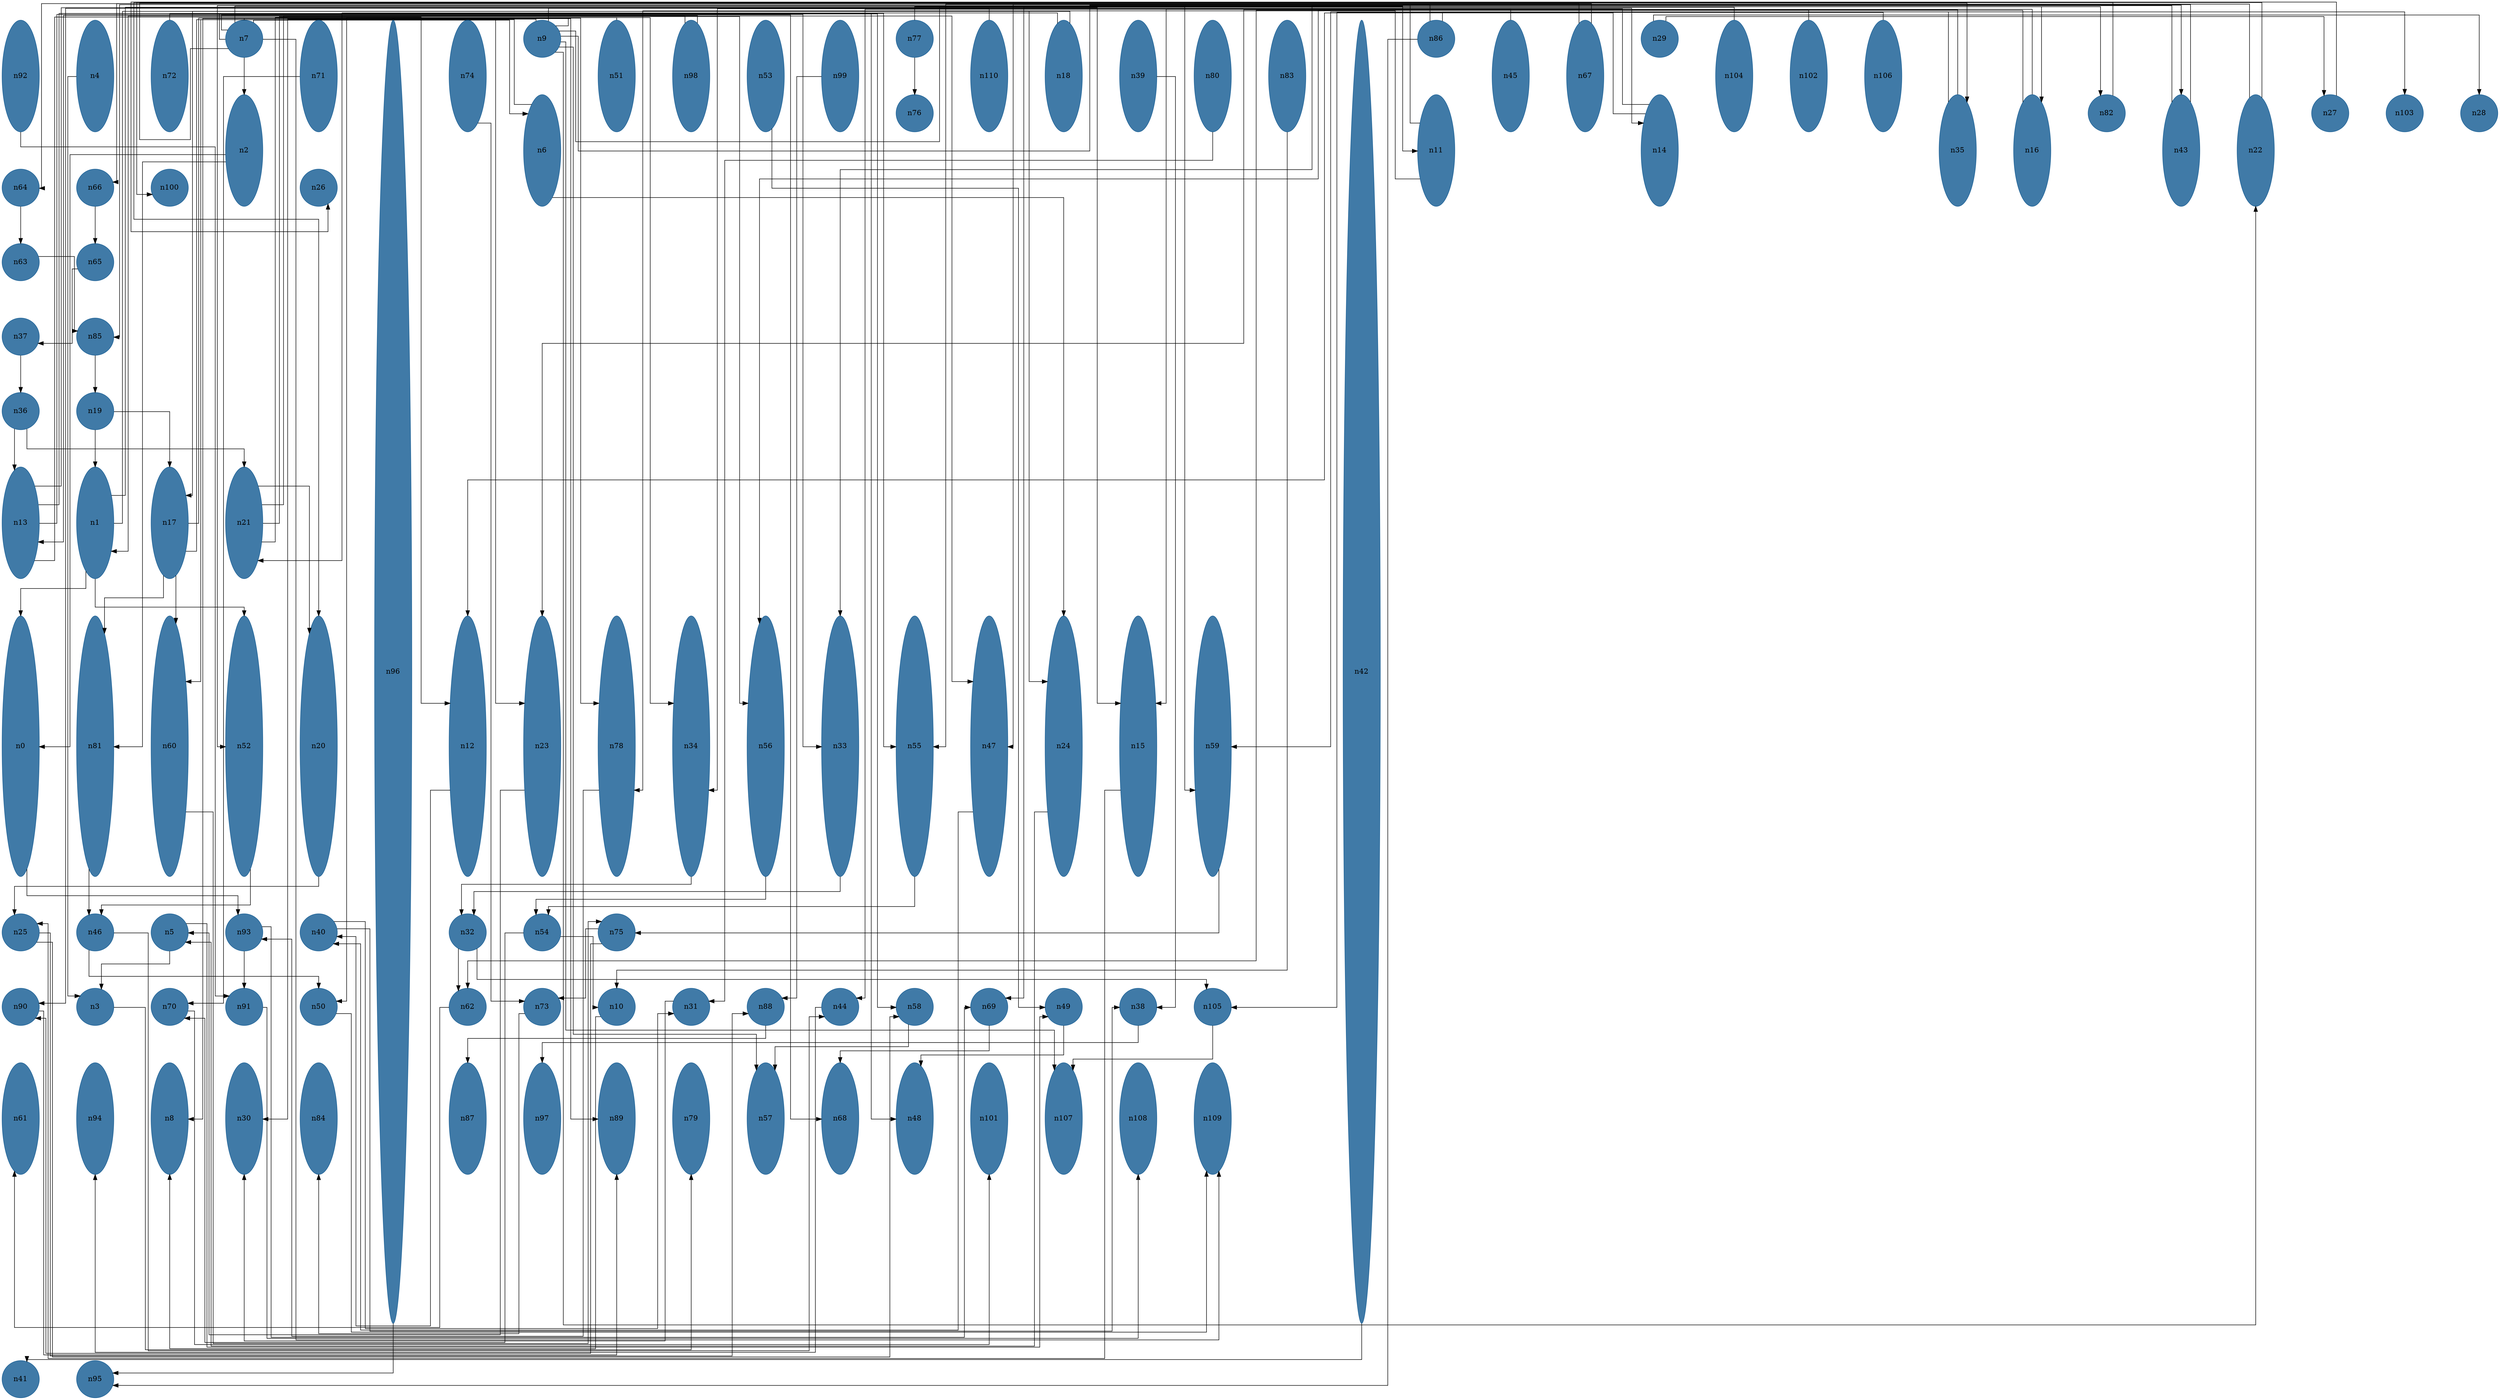 //do not use DOT to generate pdf use NEATO or FDP
digraph{
layout="neato";
splines="ortho";
n92[shape="ellipse", style="filled", color="#004E8ABF", pos="0,37!", height="3", width="1"];
n92 -> n91;
n4[shape="ellipse", style="filled", color="#004E8ABF", pos="2,37!", height="3", width="1"];
n4 -> n3;
n72[shape="ellipse", style="filled", color="#004E8ABF", pos="4,37!", height="3", width="1"];
n72 -> n58;
n7[shape="ellipse", style="filled", color="#004E8ABF", pos="6,38!", height="1", width="1"];
n7 -> n35;
n7 -> n68;
n7 -> n48;
n7 -> n2;
n7 -> n6;
n7 -> n89;
n7 -> n109;
n7 -> n11;
n71[shape="ellipse", style="filled", color="#004E8ABF", pos="8,37!", height="3", width="1"];
n71 -> n70;
n96[shape="ellipse", style="filled", color="#004E8ABF", pos="10,21!", height="35", width="1"];
n96 -> n95;
n74[shape="ellipse", style="filled", color="#004E8ABF", pos="12,37!", height="3", width="1"];
n74 -> n73;
n9[shape="ellipse", style="filled", color="#004E8ABF", pos="14,38!", height="1", width="1"];
n9 -> n14;
n9 -> n57;
n9 -> n16;
n9 -> n107;
n9 -> n8;
n9 -> n30;
n9 -> n43;
n9 -> n22;
n51[shape="ellipse", style="filled", color="#004E8ABF", pos="16,37!", height="3", width="1"];
n51 -> n50;
n98[shape="ellipse", style="filled", color="#004E8ABF", pos="18,37!", height="3", width="1"];
n98 -> n13;
n98 -> n1;
n53[shape="ellipse", style="filled", color="#004E8ABF", pos="20,37!", height="3", width="1"];
n53 -> n49;
n99[shape="ellipse", style="filled", color="#004E8ABF", pos="22,37!", height="3", width="1"];
n99 -> n88;
n77[shape="ellipse", style="filled", color="#004E8ABF", pos="24,38!", height="1", width="1"];
n77 -> n82;
n77 -> n76;
n110[shape="ellipse", style="filled", color="#004E8ABF", pos="26,37!", height="3", width="1"];
n110 -> n90;
n18[shape="ellipse", style="filled", color="#004E8ABF", pos="28,37!", height="3", width="1"];
n18 -> n17;
n18 -> n21;
n39[shape="ellipse", style="filled", color="#004E8ABF", pos="30,37!", height="3", width="1"];
n39 -> n38;
n80[shape="ellipse", style="filled", color="#004E8ABF", pos="32,37!", height="3", width="1"];
n80 -> n31;
n83[shape="ellipse", style="filled", color="#004E8ABF", pos="34,37!", height="3", width="1"];
n83 -> n10;
n42[shape="ellipse", style="filled", color="#004E8ABF", pos="36,21!", height="35", width="1"];
n42 -> n41;
n86[shape="ellipse", style="filled", color="#004E8ABF", pos="38,38!", height="1", width="1"];
n86 -> n103;
n86 -> n85;
n86 -> n95;
n45[shape="ellipse", style="filled", color="#004E8ABF", pos="40,37!", height="3", width="1"];
n45 -> n44;
n67[shape="ellipse", style="filled", color="#004E8ABF", pos="42,37!", height="3", width="1"];
n67 -> n64;
n67 -> n66;
n29[shape="ellipse", style="filled", color="#004E8ABF", pos="44,38!", height="1", width="1"];
n29 -> n27;
n29 -> n28;
n104[shape="ellipse", style="filled", color="#004E8ABF", pos="46,37!", height="3", width="1"];
n104 -> n69;
n102[shape="ellipse", style="filled", color="#004E8ABF", pos="48,37!", height="3", width="1"];
n102 -> n62;
n106[shape="ellipse", style="filled", color="#004E8ABF", pos="50,37!", height="3", width="1"];
n106 -> n105;
n2[shape="ellipse", style="filled", color="#004E8ABF", pos="6,35!", height="3", width="1"];
n2 -> n0;
n2 -> n81;
n6[shape="ellipse", style="filled", color="#004E8ABF", pos="14,35!", height="3", width="1"];
n6 -> n24;
n6 -> n60;
n76[shape="ellipse", style="filled", color="#004E8ABF", pos="24,36!", height="1", width="1"];
n11[shape="ellipse", style="filled", color="#004E8ABF", pos="38,35!", height="3", width="1"];
n11 -> n52;
n11 -> n78;
n14[shape="ellipse", style="filled", color="#004E8ABF", pos="44,35!", height="3", width="1"];
n14 -> n12;
n14 -> n34;
n35[shape="ellipse", style="filled", color="#004E8ABF", pos="52,35!", height="3", width="1"];
n35 -> n59;
n35 -> n23;
n16[shape="ellipse", style="filled", color="#004E8ABF", pos="54,35!", height="3", width="1"];
n16 -> n15;
n16 -> n56;
n82[shape="ellipse", style="filled", color="#004E8ABF", pos="56,36!", height="1", width="1"];
n82 -> n100;
n43[shape="ellipse", style="filled", color="#004E8ABF", pos="58,35!", height="3", width="1"];
n43 -> n47;
n43 -> n33;
n22[shape="ellipse", style="filled", color="#004E8ABF", pos="60,35!", height="3", width="1"];
n22 -> n20;
n22 -> n55;
n27[shape="ellipse", style="filled", color="#004E8ABF", pos="62,36!", height="1", width="1"];
n27 -> n26;
n103[shape="ellipse", style="filled", color="#004E8ABF", pos="64,36!", height="1", width="1"];
n28[shape="ellipse", style="filled", color="#004E8ABF", pos="66,36!", height="1", width="1"];
n64[shape="ellipse", style="filled", color="#004E8ABF", pos="0,34!", height="1", width="1"];
n64 -> n63;
n66[shape="ellipse", style="filled", color="#004E8ABF", pos="2,34!", height="1", width="1"];
n66 -> n65;
n100[shape="ellipse", style="filled", color="#004E8ABF", pos="4,34!", height="1", width="1"];
n26[shape="ellipse", style="filled", color="#004E8ABF", pos="8,34!", height="1", width="1"];
n63[shape="ellipse", style="filled", color="#004E8ABF", pos="0,32!", height="1", width="1"];
n63 -> n85;
n65[shape="ellipse", style="filled", color="#004E8ABF", pos="2,32!", height="1", width="1"];
n65 -> n37;
n37[shape="ellipse", style="filled", color="#004E8ABF", pos="0,30!", height="1", width="1"];
n37 -> n36;
n85[shape="ellipse", style="filled", color="#004E8ABF", pos="2,30!", height="1", width="1"];
n85 -> n19;
n36[shape="ellipse", style="filled", color="#004E8ABF", pos="0,28!", height="1", width="1"];
n36 -> n13;
n36 -> n21;
n19[shape="ellipse", style="filled", color="#004E8ABF", pos="2,28!", height="1", width="1"];
n19 -> n1;
n19 -> n17;
n13[shape="ellipse", style="filled", color="#004E8ABF", pos="0,25!", height="3", width="1"];
n13 -> n15;
n13 -> n12;
n13 -> n33;
n13 -> n55;
n1[shape="ellipse", style="filled", color="#004E8ABF", pos="2,25!", height="3", width="1"];
n1 -> n24;
n1 -> n0;
n1 -> n59;
n1 -> n52;
n17[shape="ellipse", style="filled", color="#004E8ABF", pos="4,25!", height="3", width="1"];
n17 -> n81;
n17 -> n60;
n17 -> n23;
n17 -> n78;
n21[shape="ellipse", style="filled", color="#004E8ABF", pos="6,25!", height="3", width="1"];
n21 -> n47;
n21 -> n20;
n21 -> n34;
n21 -> n56;
n0[shape="ellipse", style="filled", color="#004E8ABF", pos="0,19!", height="7", width="1"];
n0 -> n93;
n81[shape="ellipse", style="filled", color="#004E8ABF", pos="2,19!", height="7", width="1"];
n81 -> n46;
n60[shape="ellipse", style="filled", color="#004E8ABF", pos="4,19!", height="7", width="1"];
n60 -> n75;
n52[shape="ellipse", style="filled", color="#004E8ABF", pos="6,19!", height="7", width="1"];
n52 -> n46;
n20[shape="ellipse", style="filled", color="#004E8ABF", pos="8,19!", height="7", width="1"];
n20 -> n25;
n12[shape="ellipse", style="filled", color="#004E8ABF", pos="12,19!", height="7", width="1"];
n12 -> n40;
n23[shape="ellipse", style="filled", color="#004E8ABF", pos="14,19!", height="7", width="1"];
n23 -> n5;
n78[shape="ellipse", style="filled", color="#004E8ABF", pos="16,19!", height="7", width="1"];
n78 -> n93;
n34[shape="ellipse", style="filled", color="#004E8ABF", pos="18,19!", height="7", width="1"];
n34 -> n32;
n56[shape="ellipse", style="filled", color="#004E8ABF", pos="20,19!", height="7", width="1"];
n56 -> n54;
n33[shape="ellipse", style="filled", color="#004E8ABF", pos="22,19!", height="7", width="1"];
n33 -> n32;
n55[shape="ellipse", style="filled", color="#004E8ABF", pos="24,19!", height="7", width="1"];
n55 -> n54;
n47[shape="ellipse", style="filled", color="#004E8ABF", pos="26,19!", height="7", width="1"];
n47 -> n40;
n24[shape="ellipse", style="filled", color="#004E8ABF", pos="28,19!", height="7", width="1"];
n24 -> n5;
n15[shape="ellipse", style="filled", color="#004E8ABF", pos="30,19!", height="7", width="1"];
n15 -> n25;
n59[shape="ellipse", style="filled", color="#004E8ABF", pos="32,19!", height="7", width="1"];
n59 -> n75;
n25[shape="ellipse", style="filled", color="#004E8ABF", pos="0,14!", height="1", width="1"];
n25 -> n58;
n25 -> n88;
n46[shape="ellipse", style="filled", color="#004E8ABF", pos="2,14!", height="1", width="1"];
n46 -> n50;
n46 -> n44;
n5[shape="ellipse", style="filled", color="#004E8ABF", pos="4,14!", height="1", width="1"];
n5 -> n49;
n5 -> n3;
n93[shape="ellipse", style="filled", color="#004E8ABF", pos="6,14!", height="1", width="1"];
n93 -> n69;
n93 -> n91;
n40[shape="ellipse", style="filled", color="#004E8ABF", pos="8,14!", height="1", width="1"];
n40 -> n38;
n40 -> n31;
n32[shape="ellipse", style="filled", color="#004E8ABF", pos="12,14!", height="1", width="1"];
n32 -> n105;
n32 -> n62;
n54[shape="ellipse", style="filled", color="#004E8ABF", pos="14,14!", height="1", width="1"];
n54 -> n70;
n54 -> n10;
n75[shape="ellipse", style="filled", color="#004E8ABF", pos="16,14!", height="1", width="1"];
n75 -> n90;
n75 -> n73;
n90[shape="ellipse", style="filled", color="#004E8ABF", pos="0,12!", height="1", width="1"];
n90 -> n89;
n3[shape="ellipse", style="filled", color="#004E8ABF", pos="2,12!", height="1", width="1"];
n3 -> n79;
n70[shape="ellipse", style="filled", color="#004E8ABF", pos="4,12!", height="1", width="1"];
n70 -> n101;
n91[shape="ellipse", style="filled", color="#004E8ABF", pos="6,12!", height="1", width="1"];
n91 -> n108;
n50[shape="ellipse", style="filled", color="#004E8ABF", pos="8,12!", height="1", width="1"];
n50 -> n109;
n62[shape="ellipse", style="filled", color="#004E8ABF", pos="12,12!", height="1", width="1"];
n62 -> n61;
n73[shape="ellipse", style="filled", color="#004E8ABF", pos="14,12!", height="1", width="1"];
n73 -> n84;
n10[shape="ellipse", style="filled", color="#004E8ABF", pos="16,12!", height="1", width="1"];
n10 -> n8;
n31[shape="ellipse", style="filled", color="#004E8ABF", pos="18,12!", height="1", width="1"];
n31 -> n30;
n88[shape="ellipse", style="filled", color="#004E8ABF", pos="20,12!", height="1", width="1"];
n88 -> n87;
n44[shape="ellipse", style="filled", color="#004E8ABF", pos="22,12!", height="1", width="1"];
n44 -> n94;
n58[shape="ellipse", style="filled", color="#004E8ABF", pos="24,12!", height="1", width="1"];
n58 -> n57;
n69[shape="ellipse", style="filled", color="#004E8ABF", pos="26,12!", height="1", width="1"];
n69 -> n68;
n49[shape="ellipse", style="filled", color="#004E8ABF", pos="28,12!", height="1", width="1"];
n49 -> n48;
n38[shape="ellipse", style="filled", color="#004E8ABF", pos="30,12!", height="1", width="1"];
n38 -> n97;
n105[shape="ellipse", style="filled", color="#004E8ABF", pos="32,12!", height="1", width="1"];
n105 -> n107;
n61[shape="ellipse", style="filled", color="#004E8ABF", pos="0,9!", height="3", width="1"];
n94[shape="ellipse", style="filled", color="#004E8ABF", pos="2,9!", height="3", width="1"];
n8[shape="ellipse", style="filled", color="#004E8ABF", pos="4,9!", height="3", width="1"];
n30[shape="ellipse", style="filled", color="#004E8ABF", pos="6,9!", height="3", width="1"];
n84[shape="ellipse", style="filled", color="#004E8ABF", pos="8,9!", height="3", width="1"];
n87[shape="ellipse", style="filled", color="#004E8ABF", pos="12,9!", height="3", width="1"];
n97[shape="ellipse", style="filled", color="#004E8ABF", pos="14,9!", height="3", width="1"];
n89[shape="ellipse", style="filled", color="#004E8ABF", pos="16,9!", height="3", width="1"];
n79[shape="ellipse", style="filled", color="#004E8ABF", pos="18,9!", height="3", width="1"];
n57[shape="ellipse", style="filled", color="#004E8ABF", pos="20,9!", height="3", width="1"];
n68[shape="ellipse", style="filled", color="#004E8ABF", pos="22,9!", height="3", width="1"];
n48[shape="ellipse", style="filled", color="#004E8ABF", pos="24,9!", height="3", width="1"];
n101[shape="ellipse", style="filled", color="#004E8ABF", pos="26,9!", height="3", width="1"];
n107[shape="ellipse", style="filled", color="#004E8ABF", pos="28,9!", height="3", width="1"];
n108[shape="ellipse", style="filled", color="#004E8ABF", pos="30,9!", height="3", width="1"];
n109[shape="ellipse", style="filled", color="#004E8ABF", pos="32,9!", height="3", width="1"];
n41[shape="ellipse", style="filled", color="#004E8ABF", pos="0,2!", height="1", width="1"];
n95[shape="ellipse", style="filled", color="#004E8ABF", pos="2,2!", height="1", width="1"];
}